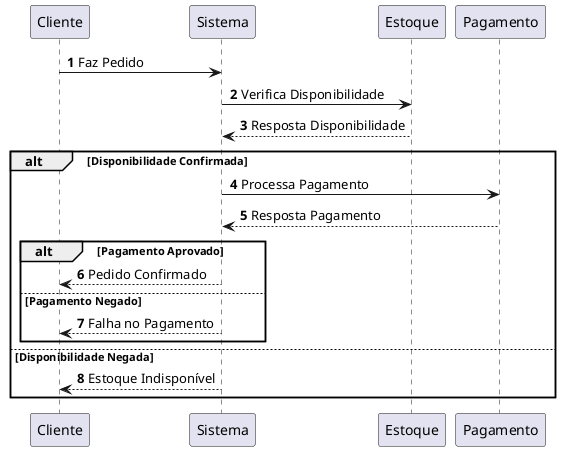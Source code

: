 @startuml
autonumber
Cliente -> Sistema: Faz Pedido
Sistema -> Estoque: Verifica Disponibilidade
Estoque --> Sistema: Resposta Disponibilidade
alt Disponibilidade Confirmada
    Sistema -> Pagamento: Processa Pagamento
    Pagamento --> Sistema: Resposta Pagamento
    alt Pagamento Aprovado
        Sistema --> Cliente: Pedido Confirmado
    else Pagamento Negado
        Sistema --> Cliente: Falha no Pagamento
    end
else Disponibilidade Negada
    Sistema --> Cliente: Estoque Indisponível
end
@enduml